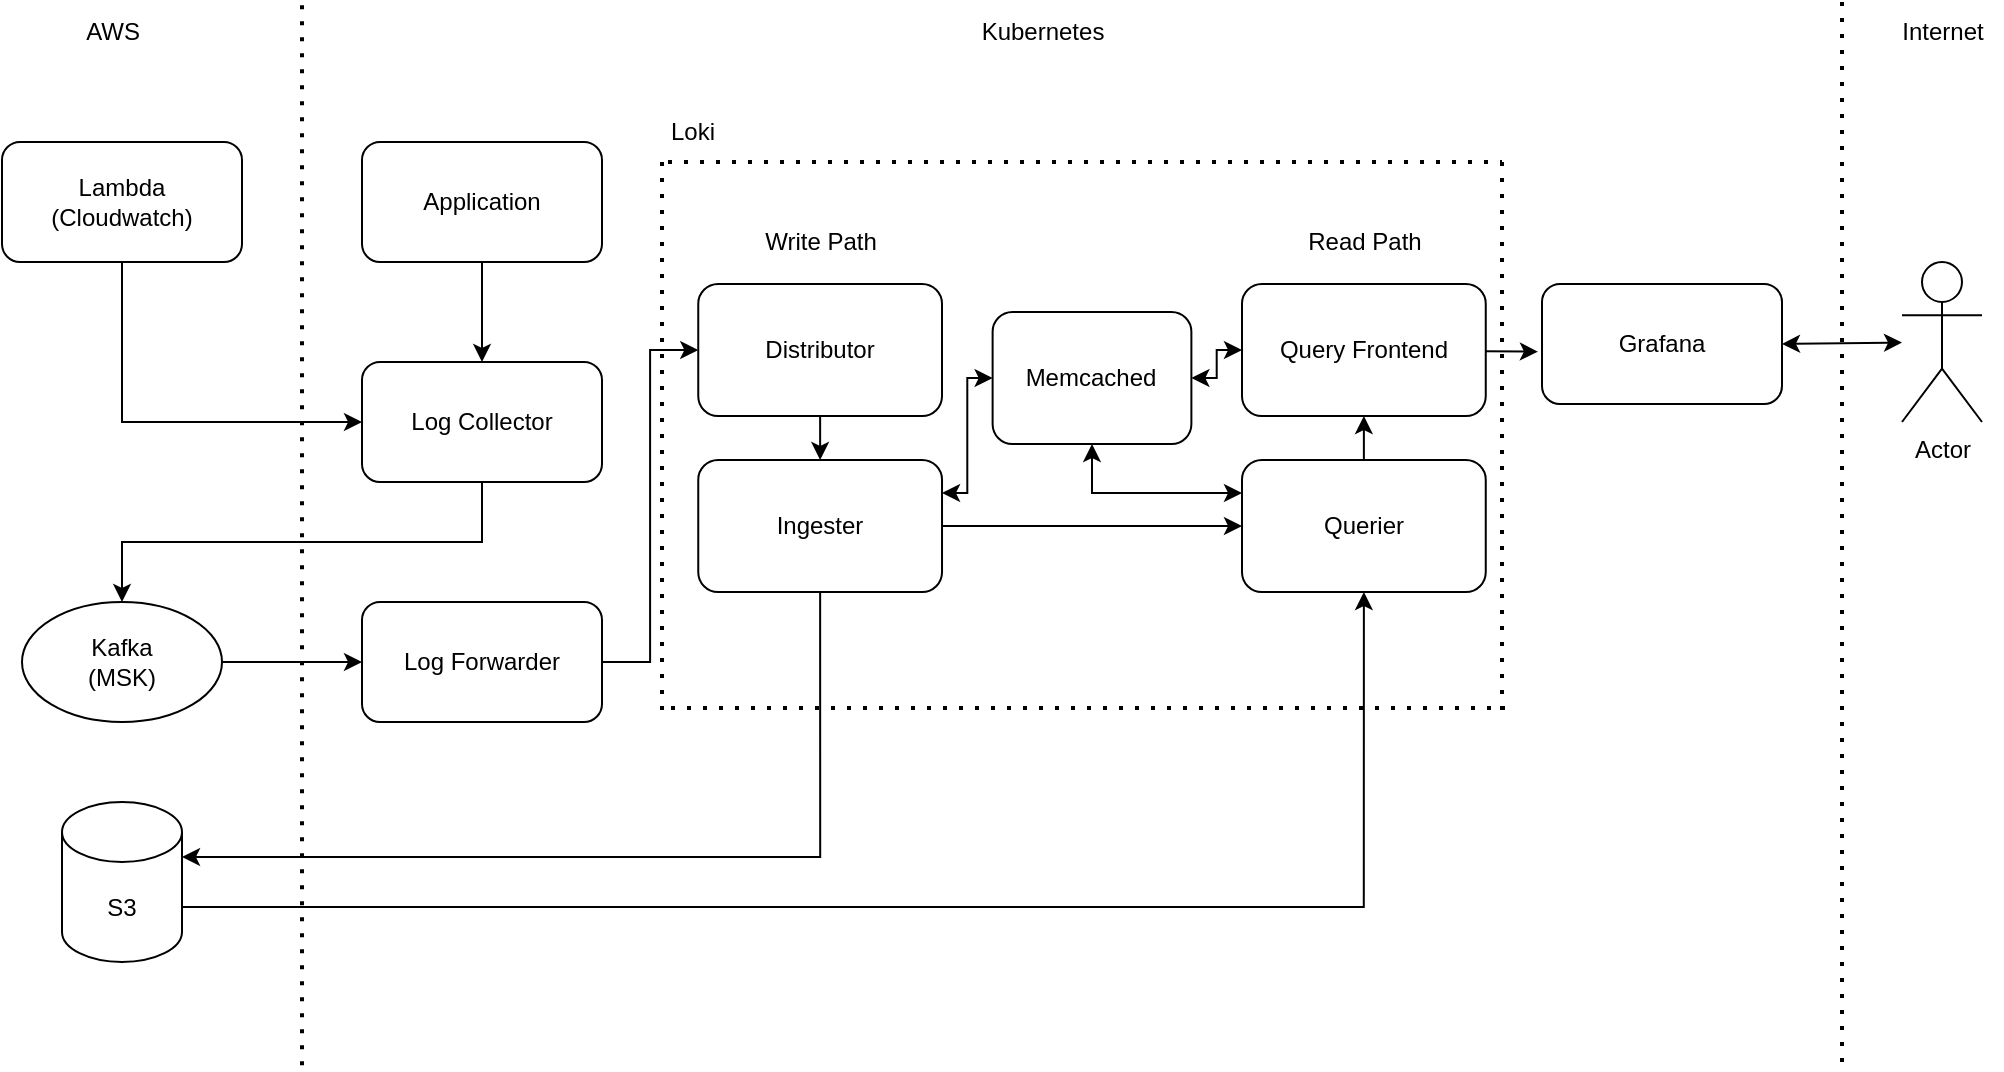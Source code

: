 <mxfile version="24.6.4" type="device">
  <diagram name="Logging System Diagram" id="0">
    <mxGraphModel dx="1251" dy="638" grid="1" gridSize="10" guides="1" tooltips="1" connect="1" arrows="1" fold="1" page="1" pageScale="1" pageWidth="827" pageHeight="1169" math="0" shadow="0">
      <root>
        <mxCell id="0" />
        <mxCell id="1" parent="0" />
        <mxCell id="podsGroup" value="" style="group" parent="1" vertex="1" connectable="0">
          <mxGeometry x="190" y="230" width="160" height="320" as="geometry" />
        </mxCell>
        <mxCell id="logCollector" value="Log Collector" style="rounded=1;whiteSpace=wrap;html=1;" parent="podsGroup" vertex="1">
          <mxGeometry x="20" y="20" width="120" height="60" as="geometry" />
        </mxCell>
        <mxCell id="DmphM2UG-J3xQK686XTa-16" value="Log Forwarder" style="rounded=1;whiteSpace=wrap;html=1;" vertex="1" parent="podsGroup">
          <mxGeometry x="20" y="140" width="120" height="60" as="geometry" />
        </mxCell>
        <mxCell id="logSystemGroup" value="" style="group" parent="1" vertex="1" connectable="0">
          <mxGeometry x="350" y="145" width="450" height="440" as="geometry" />
        </mxCell>
        <mxCell id="distributor" value="Distributor" style="rounded=1;whiteSpace=wrap;html=1;" parent="logSystemGroup" vertex="1">
          <mxGeometry x="28.13" y="66" width="121.87" height="66" as="geometry" />
        </mxCell>
        <mxCell id="ZetwJTTiaY6uQIIp2rsa-11" style="edgeStyle=orthogonalEdgeStyle;rounded=0;orthogonalLoop=1;jettySize=auto;html=1;exitX=1;exitY=0.5;exitDx=0;exitDy=0;" parent="logSystemGroup" source="ingester" target="querier" edge="1">
          <mxGeometry relative="1" as="geometry" />
        </mxCell>
        <mxCell id="ingester" value="Ingester" style="rounded=1;whiteSpace=wrap;html=1;" parent="logSystemGroup" vertex="1">
          <mxGeometry x="28.13" y="154" width="121.88" height="66" as="geometry" />
        </mxCell>
        <mxCell id="memcached" value="Memcached" style="rounded=1;whiteSpace=wrap;html=1;" parent="logSystemGroup" vertex="1">
          <mxGeometry x="175.31" y="80" width="99.38" height="66" as="geometry" />
        </mxCell>
        <mxCell id="queryFrontend" value="Query Frontend" style="rounded=1;whiteSpace=wrap;html=1;" parent="logSystemGroup" vertex="1">
          <mxGeometry x="300" y="66" width="121.88" height="66" as="geometry" />
        </mxCell>
        <mxCell id="ZetwJTTiaY6uQIIp2rsa-6" style="edgeStyle=orthogonalEdgeStyle;rounded=0;orthogonalLoop=1;jettySize=auto;html=1;exitX=0.5;exitY=0;exitDx=0;exitDy=0;entryX=0.5;entryY=1;entryDx=0;entryDy=0;" parent="logSystemGroup" source="querier" target="queryFrontend" edge="1">
          <mxGeometry relative="1" as="geometry" />
        </mxCell>
        <mxCell id="querier" value="Querier" style="rounded=1;whiteSpace=wrap;html=1;" parent="logSystemGroup" vertex="1">
          <mxGeometry x="300" y="154" width="121.88" height="66" as="geometry" />
        </mxCell>
        <mxCell id="ZetwJTTiaY6uQIIp2rsa-1" value="Write Path" style="text;html=1;align=center;verticalAlign=middle;resizable=0;points=[];autosize=1;strokeColor=none;fillColor=none;" parent="logSystemGroup" vertex="1">
          <mxGeometry x="49.07" y="30" width="80" height="30" as="geometry" />
        </mxCell>
        <mxCell id="ZetwJTTiaY6uQIIp2rsa-2" value="Read Path" style="text;html=1;align=center;verticalAlign=middle;resizable=0;points=[];autosize=1;strokeColor=none;fillColor=none;" parent="logSystemGroup" vertex="1">
          <mxGeometry x="320.94" y="30" width="80" height="30" as="geometry" />
        </mxCell>
        <mxCell id="DmphM2UG-J3xQK686XTa-20" value="" style="endArrow=classic;startArrow=classic;html=1;rounded=0;edgeStyle=orthogonalEdgeStyle;entryX=0;entryY=0.5;entryDx=0;entryDy=0;exitX=1;exitY=0.5;exitDx=0;exitDy=0;" edge="1" parent="logSystemGroup" source="memcached" target="queryFrontend">
          <mxGeometry width="50" height="50" relative="1" as="geometry">
            <mxPoint x="196" as="sourcePoint" />
            <mxPoint x="246" y="-50" as="targetPoint" />
          </mxGeometry>
        </mxCell>
        <mxCell id="DmphM2UG-J3xQK686XTa-21" value="" style="endArrow=classic;startArrow=classic;html=1;rounded=0;edgeStyle=orthogonalEdgeStyle;entryX=0;entryY=0.5;entryDx=0;entryDy=0;exitX=1;exitY=0.25;exitDx=0;exitDy=0;" edge="1" parent="logSystemGroup" source="ingester" target="memcached">
          <mxGeometry width="50" height="50" relative="1" as="geometry">
            <mxPoint x="136" y="220" as="sourcePoint" />
            <mxPoint x="186" y="170" as="targetPoint" />
          </mxGeometry>
        </mxCell>
        <mxCell id="DmphM2UG-J3xQK686XTa-22" value="" style="endArrow=classic;startArrow=classic;html=1;rounded=0;edgeStyle=orthogonalEdgeStyle;exitX=0;exitY=0.25;exitDx=0;exitDy=0;" edge="1" parent="logSystemGroup" source="querier" target="memcached">
          <mxGeometry width="50" height="50" relative="1" as="geometry">
            <mxPoint x="137" y="145" as="sourcePoint" />
            <mxPoint x="187" y="95" as="targetPoint" />
          </mxGeometry>
        </mxCell>
        <mxCell id="DmphM2UG-J3xQK686XTa-29" value="" style="endArrow=none;dashed=1;html=1;dashPattern=1 3;strokeWidth=2;rounded=0;" edge="1" parent="logSystemGroup">
          <mxGeometry width="50" height="50" relative="1" as="geometry">
            <mxPoint x="14.5" y="278" as="sourcePoint" />
            <mxPoint x="431.5" y="278" as="targetPoint" />
          </mxGeometry>
        </mxCell>
        <mxCell id="DmphM2UG-J3xQK686XTa-30" value="" style="endArrow=none;dashed=1;html=1;dashPattern=1 3;strokeWidth=2;rounded=0;" edge="1" parent="logSystemGroup">
          <mxGeometry width="50" height="50" relative="1" as="geometry">
            <mxPoint x="10" y="5" as="sourcePoint" />
            <mxPoint x="10" y="280" as="targetPoint" />
          </mxGeometry>
        </mxCell>
        <mxCell id="DmphM2UG-J3xQK686XTa-48" value="" style="endArrow=none;dashed=1;html=1;dashPattern=1 3;strokeWidth=2;rounded=0;" edge="1" parent="logSystemGroup">
          <mxGeometry width="50" height="50" relative="1" as="geometry">
            <mxPoint x="430" y="5" as="sourcePoint" />
            <mxPoint x="430" y="280" as="targetPoint" />
          </mxGeometry>
        </mxCell>
        <mxCell id="connection3" style="edgeStyle=orthogonalEdgeStyle;rounded=0;orthogonalLoop=1;jettySize=auto;html=1;exitX=0.5;exitY=1;exitDx=0;exitDy=0;entryX=0.5;entryY=0;entryDx=0;entryDy=0;" parent="1" source="distributor" target="ingester" edge="1">
          <mxGeometry relative="1" as="geometry" />
        </mxCell>
        <mxCell id="DmphM2UG-J3xQK686XTa-1" value="Grafana" style="rounded=1;whiteSpace=wrap;html=1;" vertex="1" parent="1">
          <mxGeometry x="800" y="211" width="120" height="60" as="geometry" />
        </mxCell>
        <mxCell id="DmphM2UG-J3xQK686XTa-4" style="rounded=0;orthogonalLoop=1;jettySize=auto;html=1;entryX=-0.017;entryY=0.564;entryDx=0;entryDy=0;entryPerimeter=0;" edge="1" parent="1" source="queryFrontend" target="DmphM2UG-J3xQK686XTa-1">
          <mxGeometry relative="1" as="geometry" />
        </mxCell>
        <mxCell id="DmphM2UG-J3xQK686XTa-14" style="edgeStyle=orthogonalEdgeStyle;rounded=0;orthogonalLoop=1;jettySize=auto;html=1;exitX=0.5;exitY=1;exitDx=0;exitDy=0;entryX=0;entryY=0.5;entryDx=0;entryDy=0;" edge="1" parent="1" source="DmphM2UG-J3xQK686XTa-8" target="logCollector">
          <mxGeometry relative="1" as="geometry" />
        </mxCell>
        <mxCell id="DmphM2UG-J3xQK686XTa-8" value="Lambda&lt;div&gt;(Cloudwatch)&lt;/div&gt;" style="rounded=1;whiteSpace=wrap;html=1;" vertex="1" parent="1">
          <mxGeometry x="30" y="140" width="120" height="60" as="geometry" />
        </mxCell>
        <mxCell id="DmphM2UG-J3xQK686XTa-9" value="" style="endArrow=none;dashed=1;html=1;dashPattern=1 3;strokeWidth=2;rounded=0;" edge="1" parent="1">
          <mxGeometry width="50" height="50" relative="1" as="geometry">
            <mxPoint x="180" y="601.622" as="sourcePoint" />
            <mxPoint x="180" y="70" as="targetPoint" />
          </mxGeometry>
        </mxCell>
        <mxCell id="DmphM2UG-J3xQK686XTa-10" value="AWS" style="text;html=1;align=center;verticalAlign=middle;resizable=0;points=[];autosize=1;strokeColor=none;fillColor=none;" vertex="1" parent="1">
          <mxGeometry x="60" y="70" width="50" height="30" as="geometry" />
        </mxCell>
        <mxCell id="DmphM2UG-J3xQK686XTa-11" value="Kubernetes" style="text;html=1;align=center;verticalAlign=middle;resizable=0;points=[];autosize=1;strokeColor=none;fillColor=none;" vertex="1" parent="1">
          <mxGeometry x="510" y="70" width="80" height="30" as="geometry" />
        </mxCell>
        <mxCell id="DmphM2UG-J3xQK686XTa-13" style="edgeStyle=orthogonalEdgeStyle;rounded=0;orthogonalLoop=1;jettySize=auto;html=1;entryX=0.5;entryY=0;entryDx=0;entryDy=0;" edge="1" parent="1" source="DmphM2UG-J3xQK686XTa-12" target="logCollector">
          <mxGeometry relative="1" as="geometry" />
        </mxCell>
        <mxCell id="DmphM2UG-J3xQK686XTa-12" value="Application" style="rounded=1;whiteSpace=wrap;html=1;" vertex="1" parent="1">
          <mxGeometry x="210" y="140" width="120" height="60" as="geometry" />
        </mxCell>
        <mxCell id="DmphM2UG-J3xQK686XTa-17" style="edgeStyle=orthogonalEdgeStyle;rounded=0;orthogonalLoop=1;jettySize=auto;html=1;entryX=0;entryY=0.5;entryDx=0;entryDy=0;" edge="1" parent="1" source="kafka" target="DmphM2UG-J3xQK686XTa-16">
          <mxGeometry relative="1" as="geometry" />
        </mxCell>
        <mxCell id="kafka" value="Kafka&lt;div&gt;(MSK)&lt;/div&gt;" style="shape=ellipse;perimeter=ellipsePerimeter;whiteSpace=wrap;html=1;" parent="1" vertex="1">
          <mxGeometry x="40" y="370" width="100" height="60" as="geometry" />
        </mxCell>
        <mxCell id="ZetwJTTiaY6uQIIp2rsa-21" style="edgeStyle=orthogonalEdgeStyle;rounded=0;orthogonalLoop=1;jettySize=auto;html=1;exitX=0.5;exitY=1;exitDx=0;exitDy=0;" parent="1" source="logCollector" target="kafka" edge="1">
          <mxGeometry relative="1" as="geometry" />
        </mxCell>
        <mxCell id="DmphM2UG-J3xQK686XTa-18" style="edgeStyle=orthogonalEdgeStyle;rounded=0;orthogonalLoop=1;jettySize=auto;html=1;entryX=0;entryY=0.5;entryDx=0;entryDy=0;" edge="1" parent="1" source="DmphM2UG-J3xQK686XTa-16" target="distributor">
          <mxGeometry relative="1" as="geometry" />
        </mxCell>
        <mxCell id="DmphM2UG-J3xQK686XTa-23" value="S3" style="shape=cylinder3;whiteSpace=wrap;html=1;boundedLbl=1;backgroundOutline=1;size=15;" vertex="1" parent="1">
          <mxGeometry x="60" y="470" width="60" height="80" as="geometry" />
        </mxCell>
        <mxCell id="ZetwJTTiaY6uQIIp2rsa-5" style="edgeStyle=orthogonalEdgeStyle;rounded=0;orthogonalLoop=1;jettySize=auto;html=1;exitX=0.5;exitY=1;exitDx=0;exitDy=0;entryX=1;entryY=0;entryDx=0;entryDy=27.5;entryPerimeter=0;" parent="1" source="ingester" target="DmphM2UG-J3xQK686XTa-23" edge="1">
          <mxGeometry relative="1" as="geometry">
            <mxPoint x="569.31" y="370" as="targetPoint" />
          </mxGeometry>
        </mxCell>
        <mxCell id="ZetwJTTiaY6uQIIp2rsa-4" style="edgeStyle=orthogonalEdgeStyle;rounded=0;orthogonalLoop=1;jettySize=auto;html=1;exitX=1;exitY=0;exitDx=0;exitDy=52.5;entryX=0.5;entryY=1;entryDx=0;entryDy=0;exitPerimeter=0;" parent="1" source="DmphM2UG-J3xQK686XTa-23" target="querier" edge="1">
          <mxGeometry relative="1" as="geometry">
            <mxPoint x="708.68" y="370" as="sourcePoint" />
          </mxGeometry>
        </mxCell>
        <mxCell id="DmphM2UG-J3xQK686XTa-24" value="" style="endArrow=none;dashed=1;html=1;dashPattern=1 3;strokeWidth=2;rounded=0;" edge="1" parent="1">
          <mxGeometry width="50" height="50" relative="1" as="geometry">
            <mxPoint x="950" y="600" as="sourcePoint" />
            <mxPoint x="950" y="70" as="targetPoint" />
          </mxGeometry>
        </mxCell>
        <mxCell id="DmphM2UG-J3xQK686XTa-25" value="Internet" style="text;html=1;align=center;verticalAlign=middle;resizable=0;points=[];autosize=1;strokeColor=none;fillColor=none;" vertex="1" parent="1">
          <mxGeometry x="970" y="70" width="60" height="30" as="geometry" />
        </mxCell>
        <mxCell id="DmphM2UG-J3xQK686XTa-26" value="Actor" style="shape=umlActor;verticalLabelPosition=bottom;verticalAlign=top;html=1;outlineConnect=0;" vertex="1" parent="1">
          <mxGeometry x="980" y="200" width="40" height="80" as="geometry" />
        </mxCell>
        <mxCell id="DmphM2UG-J3xQK686XTa-27" value="" style="endArrow=classic;startArrow=classic;html=1;rounded=0;exitX=1;exitY=0.5;exitDx=0;exitDy=0;" edge="1" parent="1" source="DmphM2UG-J3xQK686XTa-1" target="DmphM2UG-J3xQK686XTa-26">
          <mxGeometry width="50" height="50" relative="1" as="geometry">
            <mxPoint x="1010" y="211" as="sourcePoint" />
            <mxPoint x="1060" y="161" as="targetPoint" />
          </mxGeometry>
        </mxCell>
        <mxCell id="DmphM2UG-J3xQK686XTa-28" value="" style="endArrow=none;dashed=1;html=1;dashPattern=1 3;strokeWidth=2;rounded=0;" edge="1" parent="1">
          <mxGeometry width="50" height="50" relative="1" as="geometry">
            <mxPoint x="363" y="150" as="sourcePoint" />
            <mxPoint x="780" y="150" as="targetPoint" />
          </mxGeometry>
        </mxCell>
        <mxCell id="DmphM2UG-J3xQK686XTa-49" value="Loki" style="text;html=1;align=center;verticalAlign=middle;resizable=0;points=[];autosize=1;strokeColor=none;fillColor=none;" vertex="1" parent="1">
          <mxGeometry x="350" y="120" width="50" height="30" as="geometry" />
        </mxCell>
      </root>
    </mxGraphModel>
  </diagram>
</mxfile>
